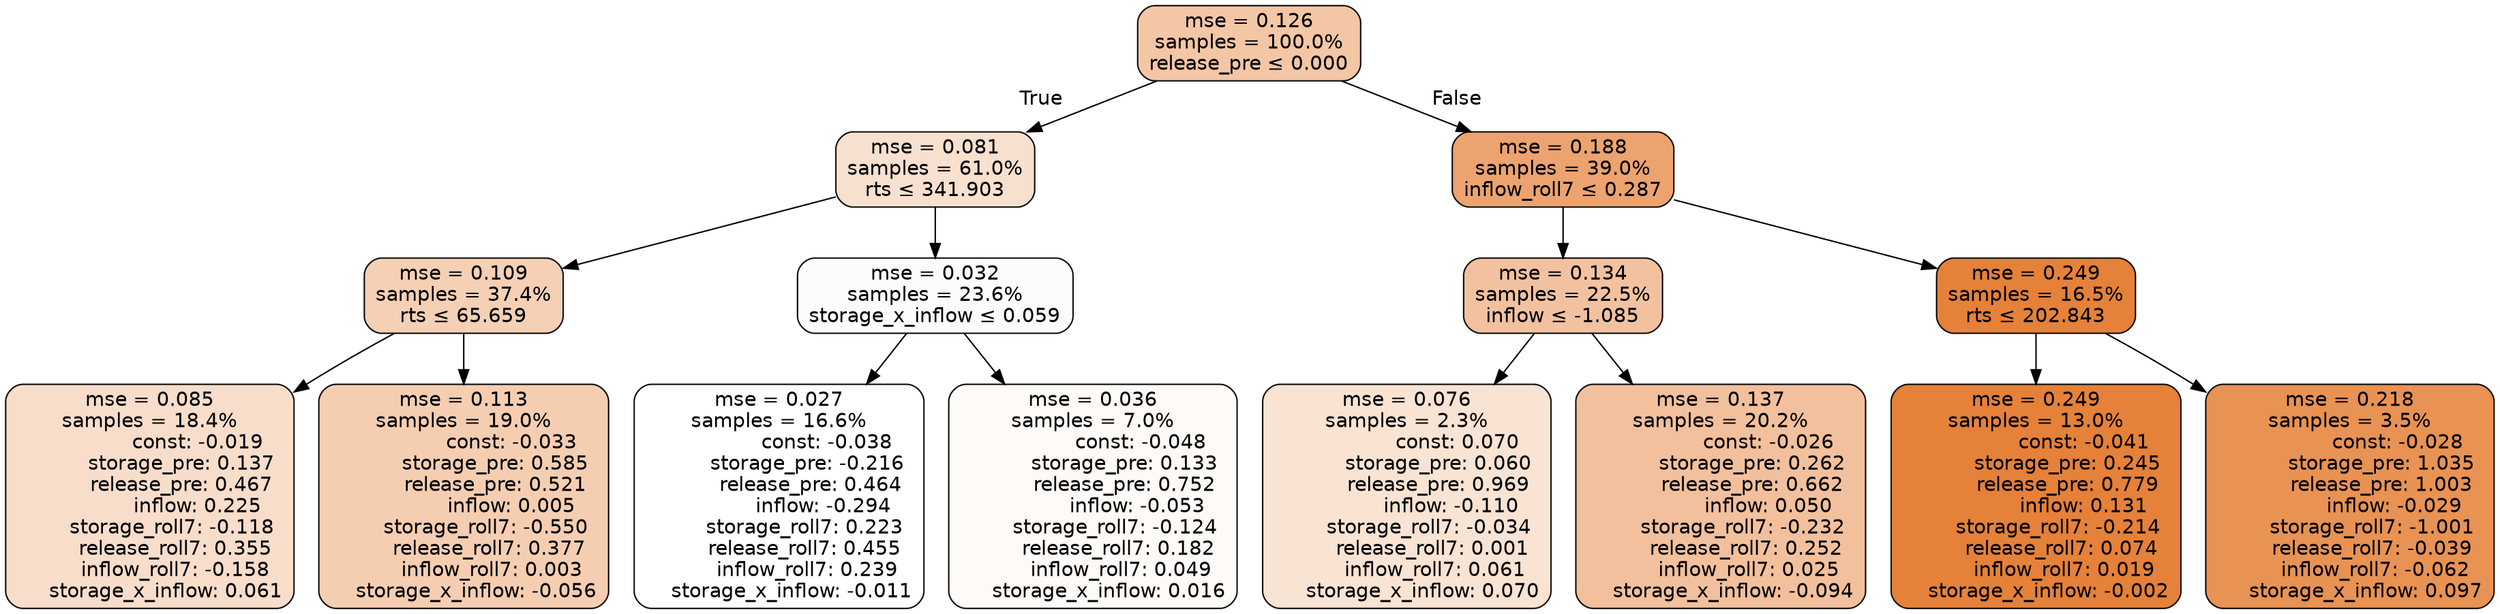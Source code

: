 digraph tree {
bgcolor="transparent"
node [shape=rectangle, style="filled, rounded", color="black", fontname=helvetica] ;
edge [fontname=helvetica] ;
	"0" [label="mse = 0.126
samples = 100.0%
release_pre &le; 0.000", fillcolor="#f3c6a6"]
	"1" [label="mse = 0.081
samples = 61.0%
rts &le; 341.903", fillcolor="#f8e0cf"]
	"2" [label="mse = 0.109
samples = 37.4%
rts &le; 65.659", fillcolor="#f5d0b5"]
	"3" [label="mse = 0.085
samples = 18.4%
               const: -0.019
          storage_pre: 0.137
          release_pre: 0.467
               inflow: 0.225
       storage_roll7: -0.118
        release_roll7: 0.355
        inflow_roll7: -0.158
     storage_x_inflow: 0.061", fillcolor="#f8ddcb"]
	"4" [label="mse = 0.113
samples = 19.0%
               const: -0.033
          storage_pre: 0.585
          release_pre: 0.521
               inflow: 0.005
       storage_roll7: -0.550
        release_roll7: 0.377
         inflow_roll7: 0.003
    storage_x_inflow: -0.056", fillcolor="#f5ceb2"]
	"5" [label="mse = 0.032
samples = 23.6%
storage_x_inflow &le; 0.059", fillcolor="#fefcfa"]
	"6" [label="mse = 0.027
samples = 16.6%
               const: -0.038
         storage_pre: -0.216
          release_pre: 0.464
              inflow: -0.294
        storage_roll7: 0.223
        release_roll7: 0.455
         inflow_roll7: 0.239
    storage_x_inflow: -0.011", fillcolor="#ffffff"]
	"7" [label="mse = 0.036
samples = 7.0%
               const: -0.048
          storage_pre: 0.133
          release_pre: 0.752
              inflow: -0.053
       storage_roll7: -0.124
        release_roll7: 0.182
         inflow_roll7: 0.049
     storage_x_inflow: 0.016", fillcolor="#fefaf7"]
	"8" [label="mse = 0.188
samples = 39.0%
inflow_roll7 &le; 0.287", fillcolor="#eca36f"]
	"9" [label="mse = 0.134
samples = 22.5%
inflow &le; -1.085", fillcolor="#f2c2a0"]
	"10" [label="mse = 0.076
samples = 2.3%
                const: 0.070
          storage_pre: 0.060
          release_pre: 0.969
              inflow: -0.110
       storage_roll7: -0.034
        release_roll7: 0.001
         inflow_roll7: 0.061
     storage_x_inflow: 0.070", fillcolor="#f9e3d3"]
	"11" [label="mse = 0.137
samples = 20.2%
               const: -0.026
          storage_pre: 0.262
          release_pre: 0.662
               inflow: 0.050
       storage_roll7: -0.232
        release_roll7: 0.252
         inflow_roll7: 0.025
    storage_x_inflow: -0.094", fillcolor="#f2c09d"]
	"12" [label="mse = 0.249
samples = 16.5%
rts &le; 202.843", fillcolor="#e58139"]
	"13" [label="mse = 0.249
samples = 13.0%
               const: -0.041
          storage_pre: 0.245
          release_pre: 0.779
               inflow: 0.131
       storage_roll7: -0.214
        release_roll7: 0.074
         inflow_roll7: 0.019
    storage_x_inflow: -0.002", fillcolor="#e58139"]
	"14" [label="mse = 0.218
samples = 3.5%
               const: -0.028
          storage_pre: 1.035
          release_pre: 1.003
              inflow: -0.029
       storage_roll7: -1.001
       release_roll7: -0.039
        inflow_roll7: -0.062
     storage_x_inflow: 0.097", fillcolor="#e89254"]

	"0" -> "1" [labeldistance=2.5, labelangle=45, headlabel="True"]
	"1" -> "2"
	"2" -> "3"
	"2" -> "4"
	"1" -> "5"
	"5" -> "6"
	"5" -> "7"
	"0" -> "8" [labeldistance=2.5, labelangle=-45, headlabel="False"]
	"8" -> "9"
	"9" -> "10"
	"9" -> "11"
	"8" -> "12"
	"12" -> "13"
	"12" -> "14"
}